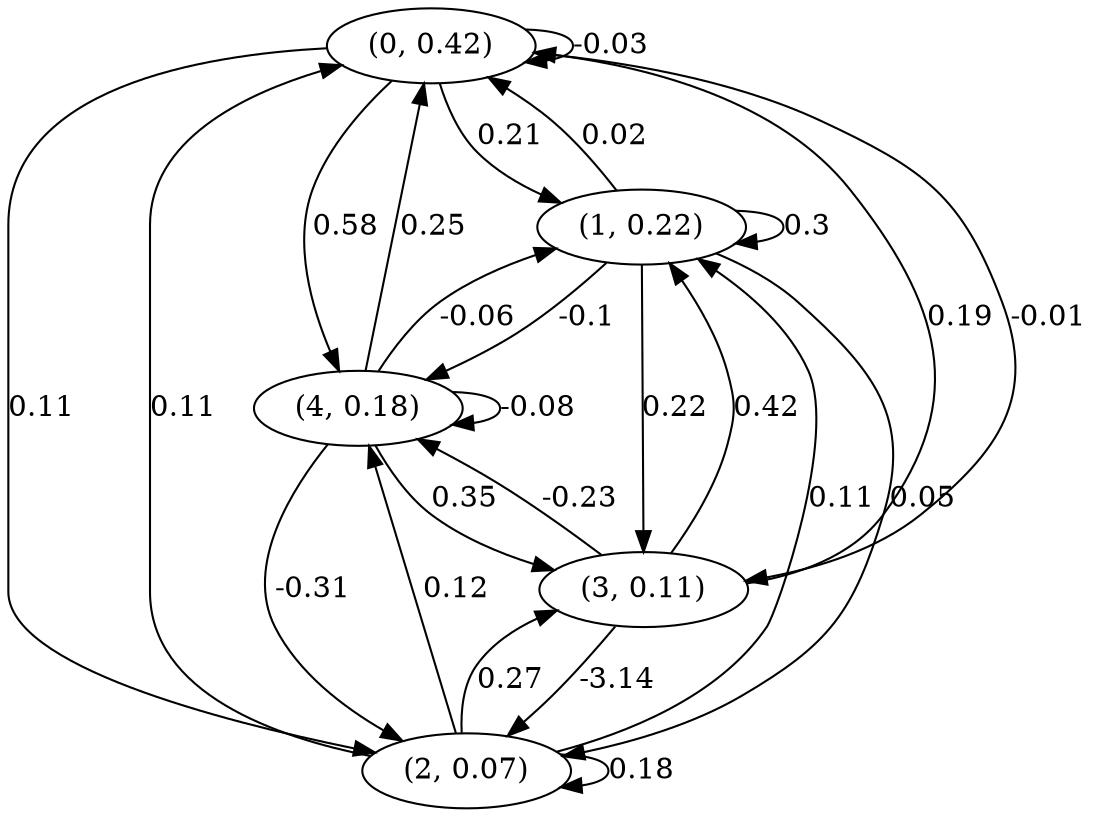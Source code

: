 digraph {
    0 [ label = "(0, 0.42)" ]
    1 [ label = "(1, 0.22)" ]
    2 [ label = "(2, 0.07)" ]
    3 [ label = "(3, 0.11)" ]
    4 [ label = "(4, 0.18)" ]
    0 -> 0 [ label = "-0.03" ]
    1 -> 1 [ label = "0.3" ]
    2 -> 2 [ label = "0.18" ]
    4 -> 4 [ label = "-0.08" ]
    1 -> 0 [ label = "0.02" ]
    2 -> 0 [ label = "0.11" ]
    3 -> 0 [ label = "0.19" ]
    4 -> 0 [ label = "0.25" ]
    0 -> 1 [ label = "0.21" ]
    2 -> 1 [ label = "0.11" ]
    3 -> 1 [ label = "0.42" ]
    4 -> 1 [ label = "-0.06" ]
    0 -> 2 [ label = "0.11" ]
    1 -> 2 [ label = "0.05" ]
    3 -> 2 [ label = "-3.14" ]
    4 -> 2 [ label = "-0.31" ]
    0 -> 3 [ label = "-0.01" ]
    1 -> 3 [ label = "0.22" ]
    2 -> 3 [ label = "0.27" ]
    4 -> 3 [ label = "0.35" ]
    0 -> 4 [ label = "0.58" ]
    1 -> 4 [ label = "-0.1" ]
    2 -> 4 [ label = "0.12" ]
    3 -> 4 [ label = "-0.23" ]
}


